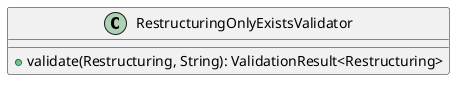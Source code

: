 @startuml

    class RestructuringOnlyExistsValidator [[RestructuringOnlyExistsValidator.html]] {
        +validate(Restructuring, String): ValidationResult<Restructuring>
    }

@enduml
